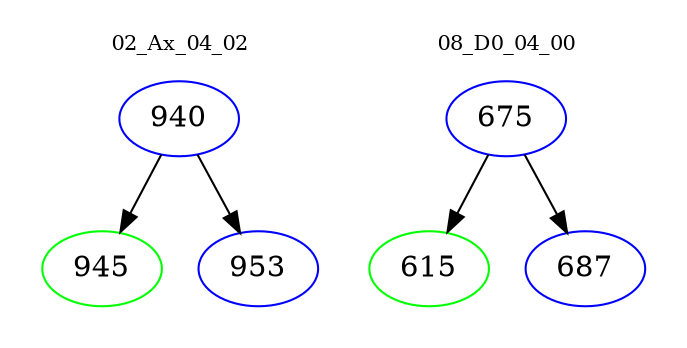 digraph{
subgraph cluster_0 {
color = white
label = "02_Ax_04_02";
fontsize=10;
T0_940 [label="940", color="blue"]
T0_940 -> T0_945 [color="black"]
T0_945 [label="945", color="green"]
T0_940 -> T0_953 [color="black"]
T0_953 [label="953", color="blue"]
}
subgraph cluster_1 {
color = white
label = "08_D0_04_00";
fontsize=10;
T1_675 [label="675", color="blue"]
T1_675 -> T1_615 [color="black"]
T1_615 [label="615", color="green"]
T1_675 -> T1_687 [color="black"]
T1_687 [label="687", color="blue"]
}
}
